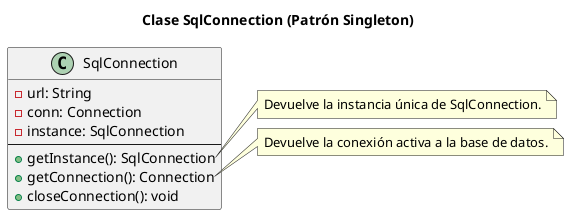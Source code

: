 @startuml
title Clase SqlConnection (Patrón Singleton)

class SqlConnection {
  -url: String
  -conn: Connection
  -instance: SqlConnection
  --
  +getInstance(): SqlConnection
  +getConnection(): Connection
  +closeConnection(): void
}

note right of SqlConnection::getInstance
  Devuelve la instancia única de SqlConnection.
end note

note right of SqlConnection::getConnection
  Devuelve la conexión activa a la base de datos.
end note

@enduml